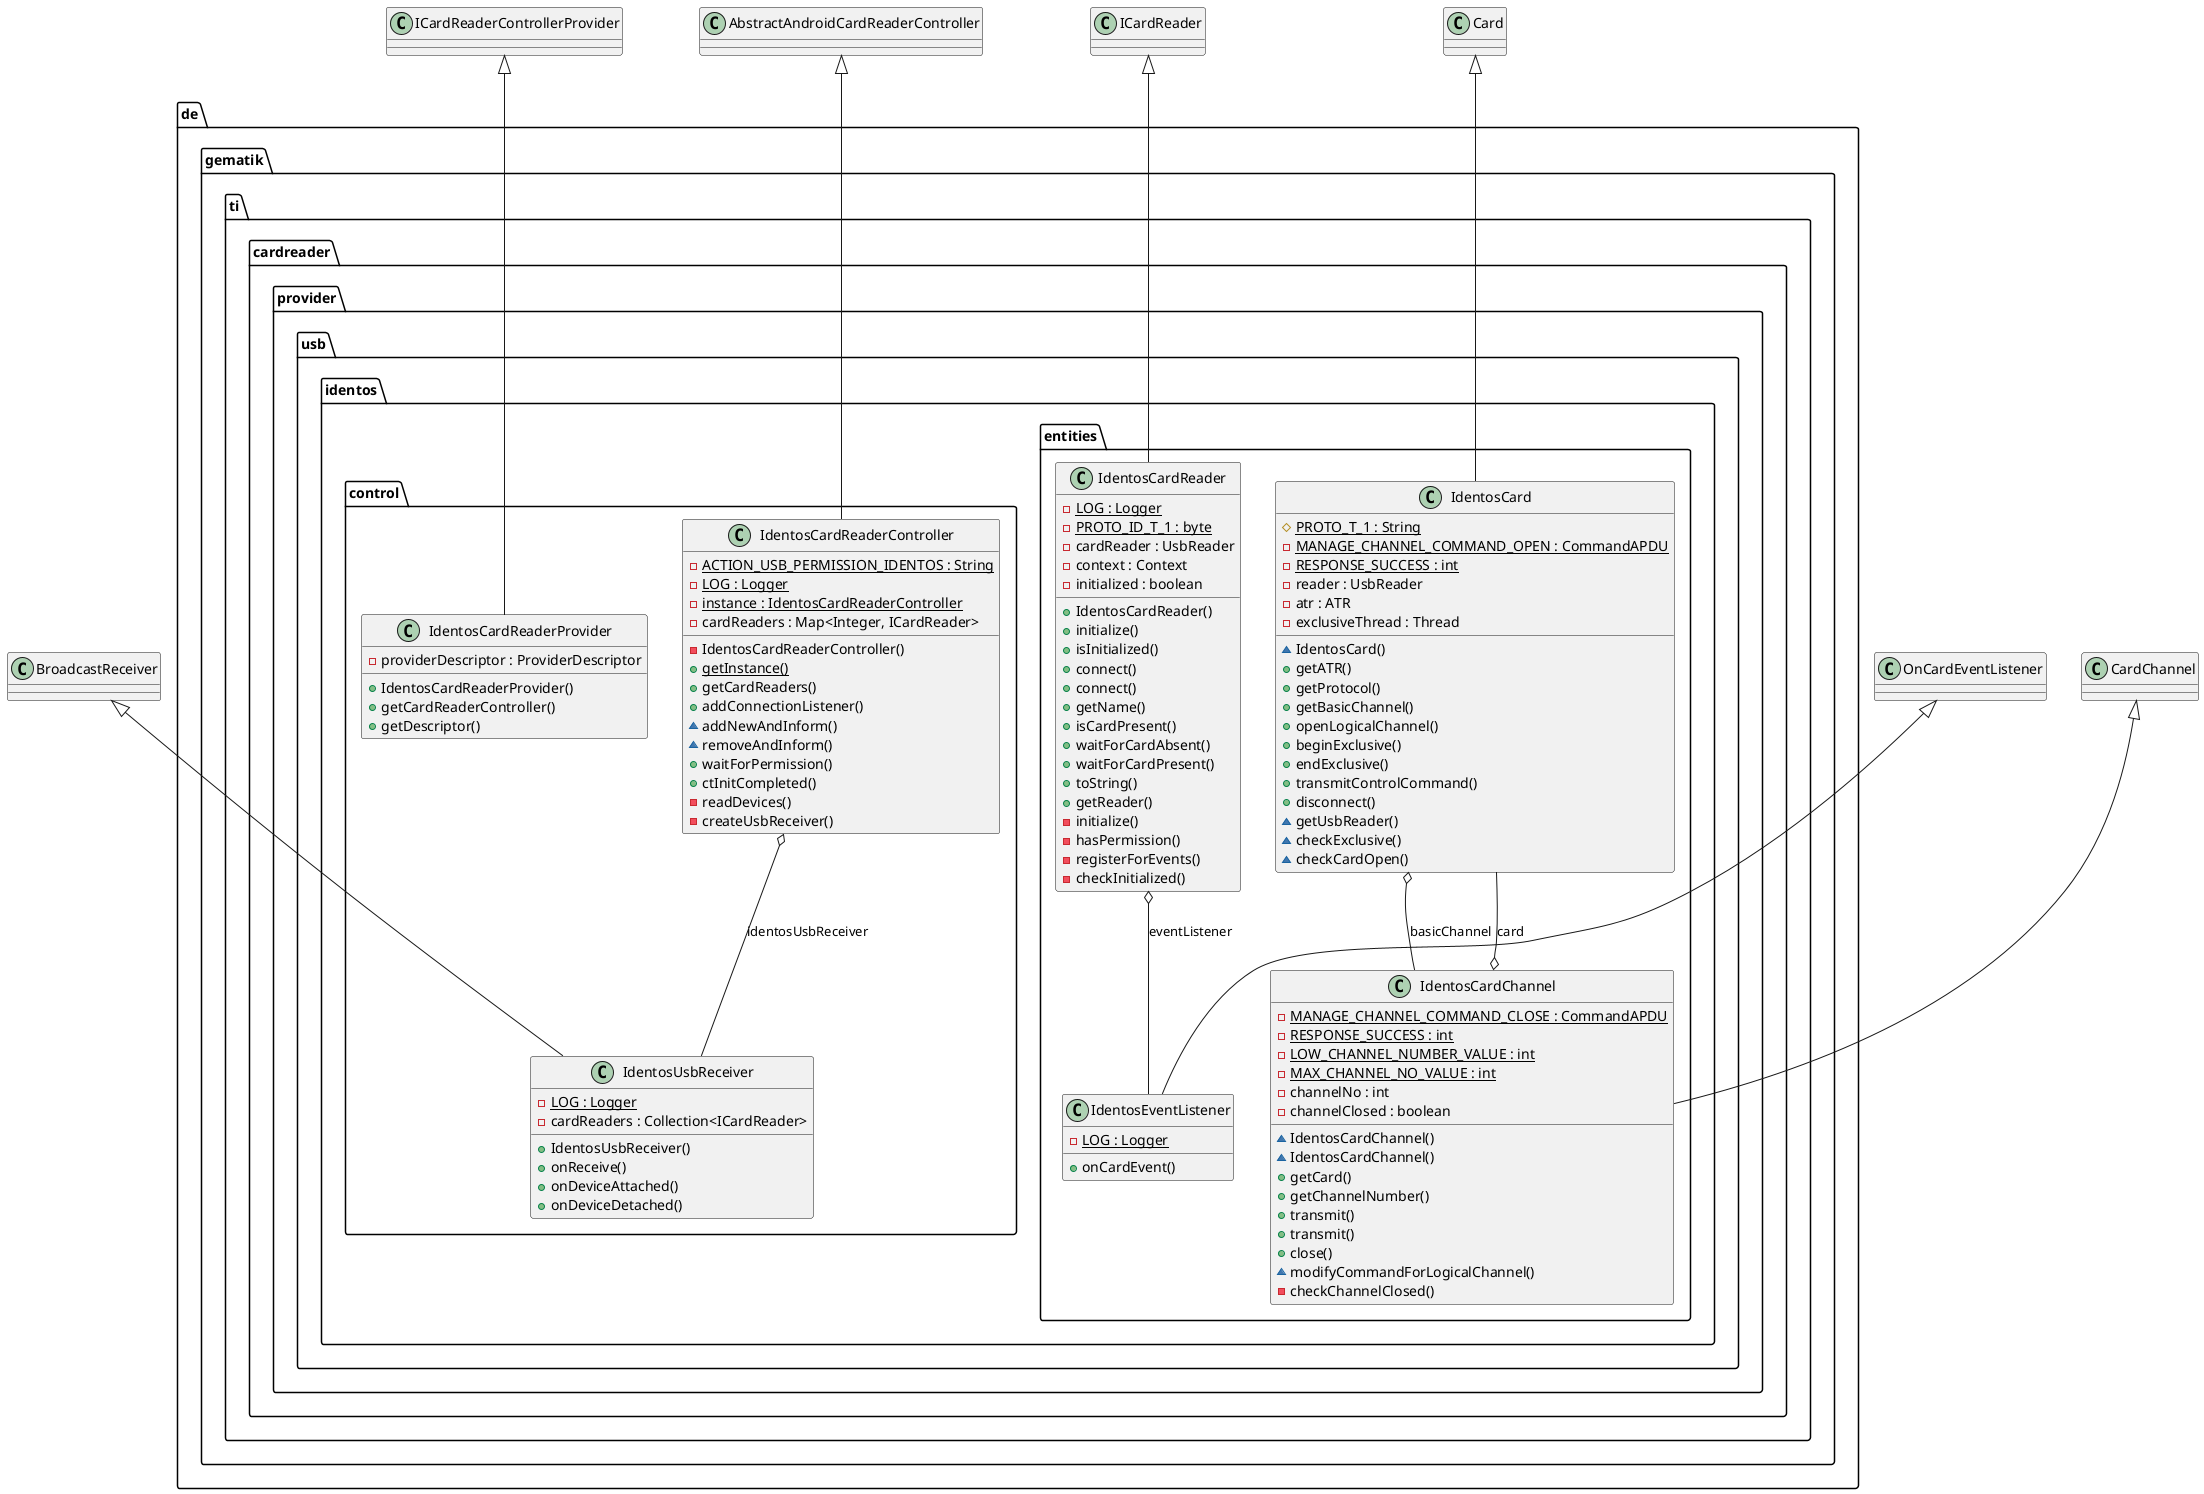 @startuml

  package de.gematik.ti.cardreader.provider.usb.identos {
    package de.gematik.ti.cardreader.provider.usb.identos.entities {
      class IdentosCard {
                {static} # PROTO_T_1 : String
                {static} - MANAGE_CHANNEL_COMMAND_OPEN : CommandAPDU
                {static} - RESPONSE_SUCCESS : int
                - reader : UsbReader
                - atr : ATR
                - exclusiveThread : Thread
                ~ IdentosCard()
                + getATR()
                + getProtocol()
                + getBasicChannel()
                + openLogicalChannel()
                + beginExclusive()
                + endExclusive()
                + transmitControlCommand()
                + disconnect()
                ~ getUsbReader()
                ~ checkExclusive()
                ~ checkCardOpen()
      }
    }
  }

  package de.gematik.ti.cardreader.provider.usb.identos {
    package de.gematik.ti.cardreader.provider.usb.identos.entities {
      class IdentosCardChannel {
                {static} - MANAGE_CHANNEL_COMMAND_CLOSE : CommandAPDU
                {static} - RESPONSE_SUCCESS : int
                {static} - LOW_CHANNEL_NUMBER_VALUE : int
                {static} - MAX_CHANNEL_NO_VALUE : int
                - channelNo : int
                - channelClosed : boolean
                ~ IdentosCardChannel()
                ~ IdentosCardChannel()
                + getCard()
                + getChannelNumber()
                + transmit()
                + transmit()
                + close()
                ~ modifyCommandForLogicalChannel()
                - checkChannelClosed()
      }
    }
  }

  package de.gematik.ti.cardreader.provider.usb.identos {
    package de.gematik.ti.cardreader.provider.usb.identos.entities {
      class IdentosCardReader {
                {static} - LOG : Logger
                {static} - PROTO_ID_T_1 : byte
                - cardReader : UsbReader
                - context : Context
                - initialized : boolean
                + IdentosCardReader()
                + initialize()
                + isInitialized()
                + connect()
                + connect()
                + getName()
                + isCardPresent()
                + waitForCardAbsent()
                + waitForCardPresent()
                + toString()
                + getReader()
                - initialize()
                - hasPermission()
                - registerForEvents()
                - checkInitialized()
      }
    }
  }

  package de.gematik.ti.cardreader.provider.usb.identos {
    package de.gematik.ti.cardreader.provider.usb.identos.control {
      class IdentosCardReaderController {
                {static} - ACTION_USB_PERMISSION_IDENTOS : String
                {static} - LOG : Logger
                {static} - instance : IdentosCardReaderController
                - cardReaders : Map<Integer, ICardReader>
                - IdentosCardReaderController()
                {static} + getInstance()
                + getCardReaders()
                + addConnectionListener()
                ~ addNewAndInform()
                ~ removeAndInform()
                + waitForPermission()
                + ctInitCompleted()
                - readDevices()
                - createUsbReceiver()
      }
    }
  }

  package de.gematik.ti.cardreader.provider.usb.identos {
    package de.gematik.ti.cardreader.provider.usb.identos.control {
      class IdentosCardReaderProvider {
                - providerDescriptor : ProviderDescriptor
                + IdentosCardReaderProvider()
                + getCardReaderController()
                + getDescriptor()
      }
    }
  }
  

  package de.gematik.ti.cardreader.provider.usb.identos {
    package de.gematik.ti.cardreader.provider.usb.identos.entities {
      class IdentosEventListener {
                {static} - LOG : Logger
                + onCardEvent()
            }
    }
  }
  

  package de.gematik.ti.cardreader.provider.usb.identos {
    package de.gematik.ti.cardreader.provider.usb.identos.control {
      class IdentosUsbReceiver {
                {static} - LOG : Logger
                - cardReaders : Collection<ICardReader>
                + IdentosUsbReceiver()
                + onReceive()
                + onDeviceAttached()
                + onDeviceDetached()
            }
    }
  }

  IdentosCard -up-|> Card
  IdentosCard o-- IdentosCardChannel : basicChannel
  IdentosCardChannel -up-|> CardChannel
  IdentosCardChannel o-- IdentosCard : card
  IdentosCardReader -up-|> ICardReader
  IdentosCardReader o-- IdentosEventListener : eventListener
  IdentosCardReaderController -up-|> AbstractAndroidCardReaderController
  IdentosCardReaderController o-- IdentosUsbReceiver : identosUsbReceiver
  IdentosCardReaderProvider -up-|> ICardReaderControllerProvider
  IdentosEventListener -up-|> OnCardEventListener
  IdentosUsbReceiver -up-|> BroadcastReceiver

@enduml
